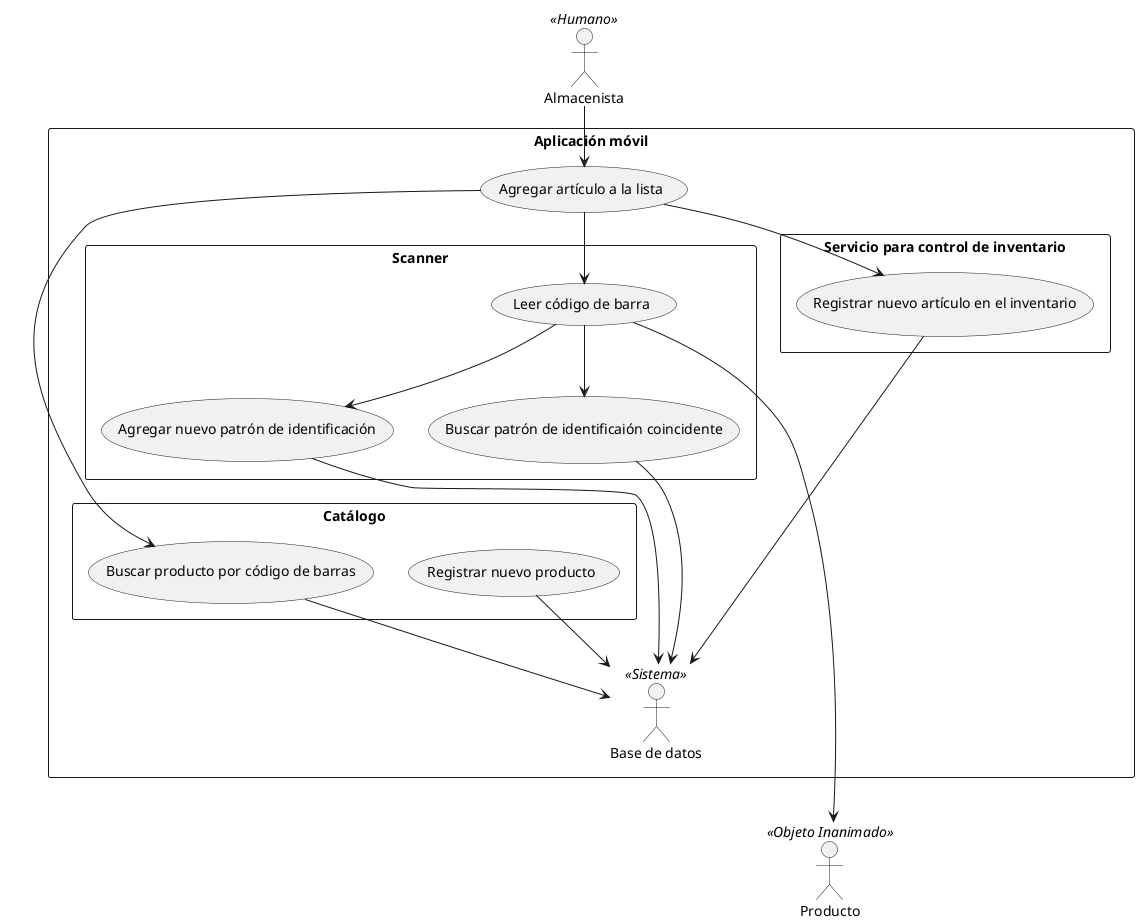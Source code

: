 @startuml
actor "Almacenista" as storer <<Humano>>
' actor "Almacen" as store <<Humano>>
' actor "Gerente" as manager <<Humano>>
' actor "Cliente" as client <<Humano>>
' actor "Guardia" as guard <<Humano>>

actor "Producto" as product <<Objeto Inanimado>>

rectangle "Aplicación móvil"{
  actor db as  "Base de datos" <<Sistema>>
  usecase addItemIntoInventory as "Agregar artículo a la lista"
  'usecase removeItem as "Registrar extracción de artículo a inventario"

' usecase newContainer as "Crear nuevo contenedor\nde inventario"
' usecase getTransaction as "Consulter movimientos de un artículo"
' usecase moveItem as "Mover un artículo entre contenedores"
' usecase listItems as "Consultar inventario"

'  usecase searchByContainer as "Buscar por contenedor"

  rectangle "Catálogo" {
    usecase newProduct as "Registrar nuevo producto"
    'usecase searchByVendor as "Buscar por marca"
    'usecase searchBySerial as "Buscar por número de serie"
    usecase searchProductByBarcodeTags as "Buscar producto por código de barras"
    'usecase searchByModel as "Buscar por modelo"
    'usecase getProduct as "Consultar las especificaciones de un producto"
    'usecase newProductSheet as "Registrar un nuevo producto\ny su ficha técnica en el catálogo"

    (newProduct) --> db
    (searchProductByBarcodeTags) --> db
  }

  rectangle Scanner {
    usecase scanBarcode as "Leer código de barra"
    usecase newPattern as "Agregar nuevo patrón de identificación"
    usecase searchPattern as "Buscar patrón de identificaión coincidente"

    (scanBarcode) --> (searchPattern)
    (scanBarcode) --> (newPattern)

    (scanBarcode) -----> product
    (newPattern) ---> db
    (searchPattern) ---> db
  }

  rectangle "Servicio para control de inventario" {
    'usecase newContainerOnService as "Registrar un nuevo contenedor"
    'usecase getTransactionHistory as "Consultar el historial\nde movimientos de un atículo"
    'usecase listArticles as "Listar productos en contenedores"
    'usecase moveItemToAnotherContainer as "Registrar un traspaso de productos entre contenedores"
    'usecase searchItem as "Buscar existencias de\nproducto en el inventario"
    usecase newItem as "Registrar nuevo artículo en el inventario"
    'usecase takeItem as "Registrar salida de producto al inventario"
    'usecase extractPartialItem as "Extrar contenido parcial de un artículo"

    (newItem) --> db
  }
}


'rectangle "Autenticación"{
'  usecase newUser as "Registrar nuevo usuario"
'}
'
'rectangle "Autorización" {
'  usecase editUser as "Modificar rol de usuario"
'  usecase login as "Iniciar sesión"
'  usecase logout as "Cerrar sesión"
'}
'
'rectangle "Servicio para control de acceso" {
'  usecase newUser as "Crear nuevo usuario"
'  usecase setAdmin as "Asignar rol "Administrador" a usuario"
'  usecase revokeAdmin as "Revocar rol "Administrador" a usuario"
'  usecase getToken as "Emitir token de acceso"
'  usecase removeToken as "Revocar token de acceso"
'}

storer --> (addItemIntoInventory)

(addItemIntoInventory) --> (scanBarcode)
(addItemIntoInventory) --> (searchProductByBarcodeTags)
(addItemIntoInventory) --> (newItem)

@enduml
